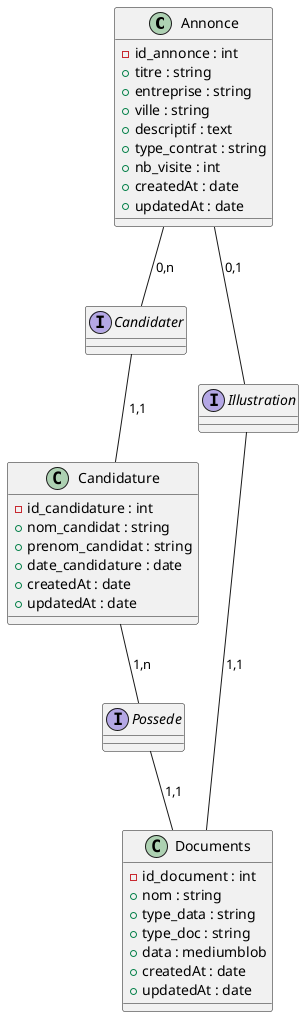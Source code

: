 @startuml MCD

class Annonce{
    -id_annonce : int
    +titre : string
    +entreprise : string
    +ville : string
    +descriptif : text
    +type_contrat : string
    +nb_visite : int   
    +createdAt : date
    +updatedAt : date  
}

class Candidature{
    -id_candidature : int
    +nom_candidat : string
    +prenom_candidat : string
    +date_candidature : date
    +createdAt : date
    +updatedAt : date
}

class Documents{
    -id_document : int
    +nom : string
    +type_data : string
    +type_doc : string
    +data : mediumblob
    +createdAt : date
    +updatedAt : date
}

interface Candidater 
interface Possede 
interface Illustration 


Annonce -- Candidater : 0,n
Candidater -- Candidature : 1,1

Annonce -- Illustration : 0,1
Illustration -- Documents : 1,1

Candidature -- Possede : 1,n
Possede -- Documents : 1,1

@enduml

